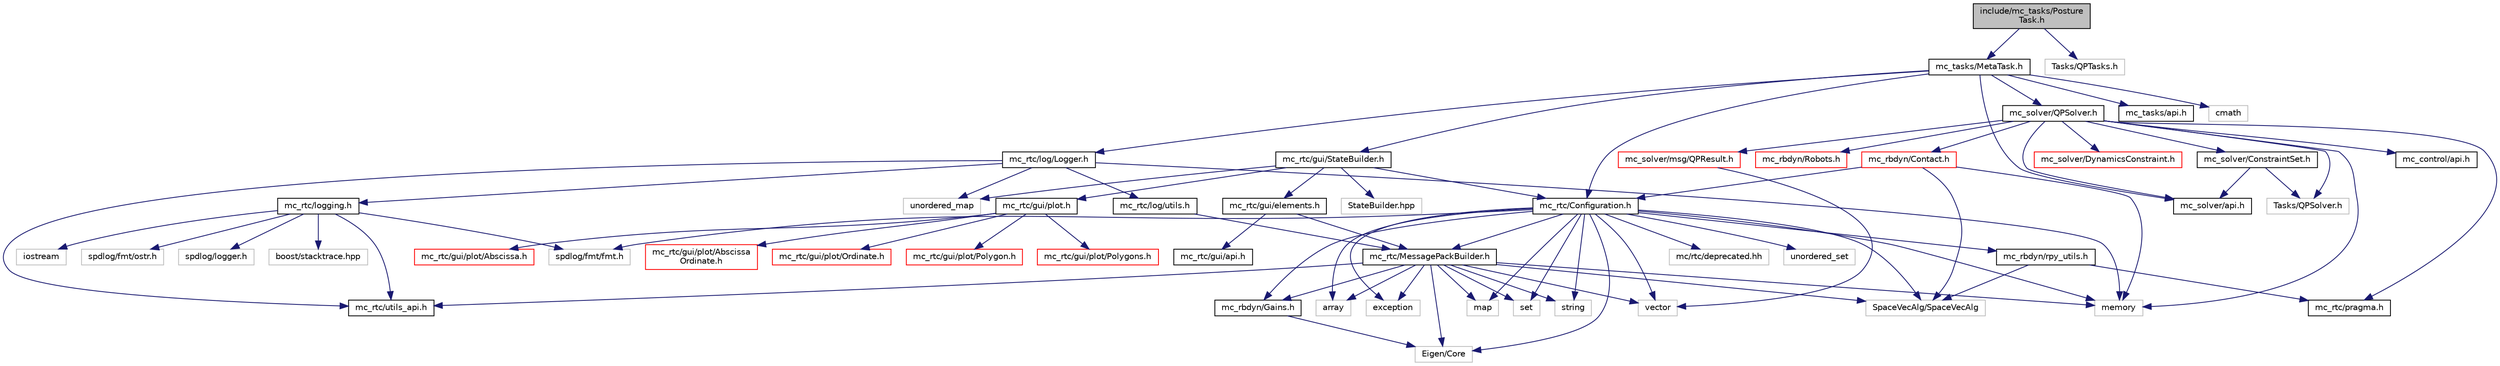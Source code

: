 digraph "include/mc_tasks/PostureTask.h"
{
 // INTERACTIVE_SVG=YES
  edge [fontname="Helvetica",fontsize="10",labelfontname="Helvetica",labelfontsize="10"];
  node [fontname="Helvetica",fontsize="10",shape=record];
  Node0 [label="include/mc_tasks/Posture\lTask.h",height=0.2,width=0.4,color="black", fillcolor="grey75", style="filled", fontcolor="black"];
  Node0 -> Node1 [color="midnightblue",fontsize="10",style="solid",fontname="Helvetica"];
  Node1 [label="mc_tasks/MetaTask.h",height=0.2,width=0.4,color="black", fillcolor="white", style="filled",URL="$MetaTask_8h.html"];
  Node1 -> Node2 [color="midnightblue",fontsize="10",style="solid",fontname="Helvetica"];
  Node2 [label="mc_rtc/Configuration.h",height=0.2,width=0.4,color="black", fillcolor="white", style="filled",URL="$mc__rtc_2Configuration_8h.html"];
  Node2 -> Node3 [color="midnightblue",fontsize="10",style="solid",fontname="Helvetica"];
  Node3 [label="mc_rtc/MessagePackBuilder.h",height=0.2,width=0.4,color="black", fillcolor="white", style="filled",URL="$MessagePackBuilder_8h.html"];
  Node3 -> Node4 [color="midnightblue",fontsize="10",style="solid",fontname="Helvetica"];
  Node4 [label="mc_rtc/utils_api.h",height=0.2,width=0.4,color="black", fillcolor="white", style="filled",URL="$utils__api_8h.html"];
  Node3 -> Node5 [color="midnightblue",fontsize="10",style="solid",fontname="Helvetica"];
  Node5 [label="mc_rbdyn/Gains.h",height=0.2,width=0.4,color="black", fillcolor="white", style="filled",URL="$Gains_8h.html"];
  Node5 -> Node6 [color="midnightblue",fontsize="10",style="solid",fontname="Helvetica"];
  Node6 [label="Eigen/Core",height=0.2,width=0.4,color="grey75", fillcolor="white", style="filled"];
  Node3 -> Node7 [color="midnightblue",fontsize="10",style="solid",fontname="Helvetica"];
  Node7 [label="SpaceVecAlg/SpaceVecAlg",height=0.2,width=0.4,color="grey75", fillcolor="white", style="filled"];
  Node3 -> Node6 [color="midnightblue",fontsize="10",style="solid",fontname="Helvetica"];
  Node3 -> Node8 [color="midnightblue",fontsize="10",style="solid",fontname="Helvetica"];
  Node8 [label="array",height=0.2,width=0.4,color="grey75", fillcolor="white", style="filled"];
  Node3 -> Node9 [color="midnightblue",fontsize="10",style="solid",fontname="Helvetica"];
  Node9 [label="exception",height=0.2,width=0.4,color="grey75", fillcolor="white", style="filled"];
  Node3 -> Node10 [color="midnightblue",fontsize="10",style="solid",fontname="Helvetica"];
  Node10 [label="map",height=0.2,width=0.4,color="grey75", fillcolor="white", style="filled"];
  Node3 -> Node11 [color="midnightblue",fontsize="10",style="solid",fontname="Helvetica"];
  Node11 [label="memory",height=0.2,width=0.4,color="grey75", fillcolor="white", style="filled"];
  Node3 -> Node12 [color="midnightblue",fontsize="10",style="solid",fontname="Helvetica"];
  Node12 [label="set",height=0.2,width=0.4,color="grey75", fillcolor="white", style="filled"];
  Node3 -> Node13 [color="midnightblue",fontsize="10",style="solid",fontname="Helvetica"];
  Node13 [label="string",height=0.2,width=0.4,color="grey75", fillcolor="white", style="filled"];
  Node3 -> Node14 [color="midnightblue",fontsize="10",style="solid",fontname="Helvetica"];
  Node14 [label="vector",height=0.2,width=0.4,color="grey75", fillcolor="white", style="filled"];
  Node2 -> Node15 [color="midnightblue",fontsize="10",style="solid",fontname="Helvetica"];
  Node15 [label="mc/rtc/deprecated.hh",height=0.2,width=0.4,color="grey75", fillcolor="white", style="filled"];
  Node2 -> Node5 [color="midnightblue",fontsize="10",style="solid",fontname="Helvetica"];
  Node2 -> Node16 [color="midnightblue",fontsize="10",style="solid",fontname="Helvetica"];
  Node16 [label="mc_rbdyn/rpy_utils.h",height=0.2,width=0.4,color="black", fillcolor="white", style="filled",URL="$rpy__utils_8h.html"];
  Node16 -> Node17 [color="midnightblue",fontsize="10",style="solid",fontname="Helvetica"];
  Node17 [label="mc_rtc/pragma.h",height=0.2,width=0.4,color="black", fillcolor="white", style="filled",URL="$pragma_8h.html"];
  Node16 -> Node7 [color="midnightblue",fontsize="10",style="solid",fontname="Helvetica"];
  Node2 -> Node7 [color="midnightblue",fontsize="10",style="solid",fontname="Helvetica"];
  Node2 -> Node6 [color="midnightblue",fontsize="10",style="solid",fontname="Helvetica"];
  Node2 -> Node18 [color="midnightblue",fontsize="10",style="solid",fontname="Helvetica"];
  Node18 [label="spdlog/fmt/fmt.h",height=0.2,width=0.4,color="grey75", fillcolor="white", style="filled"];
  Node2 -> Node8 [color="midnightblue",fontsize="10",style="solid",fontname="Helvetica"];
  Node2 -> Node9 [color="midnightblue",fontsize="10",style="solid",fontname="Helvetica"];
  Node2 -> Node10 [color="midnightblue",fontsize="10",style="solid",fontname="Helvetica"];
  Node2 -> Node11 [color="midnightblue",fontsize="10",style="solid",fontname="Helvetica"];
  Node2 -> Node12 [color="midnightblue",fontsize="10",style="solid",fontname="Helvetica"];
  Node2 -> Node13 [color="midnightblue",fontsize="10",style="solid",fontname="Helvetica"];
  Node2 -> Node19 [color="midnightblue",fontsize="10",style="solid",fontname="Helvetica"];
  Node19 [label="unordered_set",height=0.2,width=0.4,color="grey75", fillcolor="white", style="filled"];
  Node2 -> Node14 [color="midnightblue",fontsize="10",style="solid",fontname="Helvetica"];
  Node1 -> Node20 [color="midnightblue",fontsize="10",style="solid",fontname="Helvetica"];
  Node20 [label="mc_rtc/gui/StateBuilder.h",height=0.2,width=0.4,color="black", fillcolor="white", style="filled",URL="$StateBuilder_8h.html"];
  Node20 -> Node2 [color="midnightblue",fontsize="10",style="solid",fontname="Helvetica"];
  Node20 -> Node21 [color="midnightblue",fontsize="10",style="solid",fontname="Helvetica"];
  Node21 [label="mc_rtc/gui/elements.h",height=0.2,width=0.4,color="black", fillcolor="white", style="filled",URL="$elements_8h.html"];
  Node21 -> Node3 [color="midnightblue",fontsize="10",style="solid",fontname="Helvetica"];
  Node21 -> Node22 [color="midnightblue",fontsize="10",style="solid",fontname="Helvetica"];
  Node22 [label="mc_rtc/gui/api.h",height=0.2,width=0.4,color="black", fillcolor="white", style="filled",URL="$mc__rtc_2gui_2api_8h.html"];
  Node20 -> Node23 [color="midnightblue",fontsize="10",style="solid",fontname="Helvetica"];
  Node23 [label="mc_rtc/gui/plot.h",height=0.2,width=0.4,color="black", fillcolor="white", style="filled",URL="$plot_8h.html"];
  Node23 -> Node24 [color="midnightblue",fontsize="10",style="solid",fontname="Helvetica"];
  Node24 [label="mc_rtc/gui/plot/Abscissa.h",height=0.2,width=0.4,color="red", fillcolor="white", style="filled",URL="$Abscissa_8h.html"];
  Node23 -> Node35 [color="midnightblue",fontsize="10",style="solid",fontname="Helvetica"];
  Node35 [label="mc_rtc/gui/plot/Abscissa\lOrdinate.h",height=0.2,width=0.4,color="red", fillcolor="white", style="filled",URL="$AbscissaOrdinate_8h.html"];
  Node23 -> Node36 [color="midnightblue",fontsize="10",style="solid",fontname="Helvetica"];
  Node36 [label="mc_rtc/gui/plot/Ordinate.h",height=0.2,width=0.4,color="red", fillcolor="white", style="filled",URL="$Ordinate_8h.html"];
  Node23 -> Node37 [color="midnightblue",fontsize="10",style="solid",fontname="Helvetica"];
  Node37 [label="mc_rtc/gui/plot/Polygon.h",height=0.2,width=0.4,color="red", fillcolor="white", style="filled",URL="$plot_2Polygon_8h.html"];
  Node23 -> Node38 [color="midnightblue",fontsize="10",style="solid",fontname="Helvetica"];
  Node38 [label="mc_rtc/gui/plot/Polygons.h",height=0.2,width=0.4,color="red", fillcolor="white", style="filled",URL="$Polygons_8h.html"];
  Node20 -> Node39 [color="midnightblue",fontsize="10",style="solid",fontname="Helvetica"];
  Node39 [label="unordered_map",height=0.2,width=0.4,color="grey75", fillcolor="white", style="filled"];
  Node20 -> Node40 [color="midnightblue",fontsize="10",style="solid",fontname="Helvetica"];
  Node40 [label="StateBuilder.hpp",height=0.2,width=0.4,color="grey75", fillcolor="white", style="filled"];
  Node1 -> Node41 [color="midnightblue",fontsize="10",style="solid",fontname="Helvetica"];
  Node41 [label="mc_rtc/log/Logger.h",height=0.2,width=0.4,color="black", fillcolor="white", style="filled",URL="$Logger_8h.html"];
  Node41 -> Node42 [color="midnightblue",fontsize="10",style="solid",fontname="Helvetica"];
  Node42 [label="mc_rtc/log/utils.h",height=0.2,width=0.4,color="black", fillcolor="white", style="filled",URL="$log_2utils_8h.html"];
  Node42 -> Node3 [color="midnightblue",fontsize="10",style="solid",fontname="Helvetica"];
  Node41 -> Node29 [color="midnightblue",fontsize="10",style="solid",fontname="Helvetica"];
  Node29 [label="mc_rtc/logging.h",height=0.2,width=0.4,color="black", fillcolor="white", style="filled",URL="$logging_8h.html"];
  Node29 -> Node4 [color="midnightblue",fontsize="10",style="solid",fontname="Helvetica"];
  Node29 -> Node30 [color="midnightblue",fontsize="10",style="solid",fontname="Helvetica"];
  Node30 [label="iostream",height=0.2,width=0.4,color="grey75", fillcolor="white", style="filled"];
  Node29 -> Node18 [color="midnightblue",fontsize="10",style="solid",fontname="Helvetica"];
  Node29 -> Node31 [color="midnightblue",fontsize="10",style="solid",fontname="Helvetica"];
  Node31 [label="spdlog/fmt/ostr.h",height=0.2,width=0.4,color="grey75", fillcolor="white", style="filled"];
  Node29 -> Node32 [color="midnightblue",fontsize="10",style="solid",fontname="Helvetica"];
  Node32 [label="spdlog/logger.h",height=0.2,width=0.4,color="grey75", fillcolor="white", style="filled"];
  Node29 -> Node33 [color="midnightblue",fontsize="10",style="solid",fontname="Helvetica"];
  Node33 [label="boost/stacktrace.hpp",height=0.2,width=0.4,color="grey75", fillcolor="white", style="filled"];
  Node41 -> Node4 [color="midnightblue",fontsize="10",style="solid",fontname="Helvetica"];
  Node41 -> Node11 [color="midnightblue",fontsize="10",style="solid",fontname="Helvetica"];
  Node41 -> Node39 [color="midnightblue",fontsize="10",style="solid",fontname="Helvetica"];
  Node1 -> Node43 [color="midnightblue",fontsize="10",style="solid",fontname="Helvetica"];
  Node43 [label="mc_solver/QPSolver.h",height=0.2,width=0.4,color="black", fillcolor="white", style="filled",URL="$QPSolver_8h.html"];
  Node43 -> Node44 [color="midnightblue",fontsize="10",style="solid",fontname="Helvetica"];
  Node44 [label="mc_control/api.h",height=0.2,width=0.4,color="black", fillcolor="white", style="filled",URL="$mc__control_2api_8h.html"];
  Node43 -> Node45 [color="midnightblue",fontsize="10",style="solid",fontname="Helvetica"];
  Node45 [label="mc_rbdyn/Contact.h",height=0.2,width=0.4,color="red", fillcolor="white", style="filled",URL="$mc__rbdyn_2Contact_8h.html"];
  Node45 -> Node2 [color="midnightblue",fontsize="10",style="solid",fontname="Helvetica"];
  Node45 -> Node7 [color="midnightblue",fontsize="10",style="solid",fontname="Helvetica"];
  Node45 -> Node11 [color="midnightblue",fontsize="10",style="solid",fontname="Helvetica"];
  Node43 -> Node48 [color="midnightblue",fontsize="10",style="solid",fontname="Helvetica"];
  Node48 [label="mc_rbdyn/Robots.h",height=0.2,width=0.4,color="red", fillcolor="white", style="filled",URL="$Robots_8h.html"];
  Node43 -> Node17 [color="midnightblue",fontsize="10",style="solid",fontname="Helvetica"];
  Node43 -> Node78 [color="midnightblue",fontsize="10",style="solid",fontname="Helvetica"];
  Node78 [label="mc_solver/ConstraintSet.h",height=0.2,width=0.4,color="black", fillcolor="white", style="filled",URL="$ConstraintSet_8h.html"];
  Node78 -> Node79 [color="midnightblue",fontsize="10",style="solid",fontname="Helvetica"];
  Node79 [label="mc_solver/api.h",height=0.2,width=0.4,color="black", fillcolor="white", style="filled",URL="$mc__solver_2api_8h.html"];
  Node78 -> Node80 [color="midnightblue",fontsize="10",style="solid",fontname="Helvetica"];
  Node80 [label="Tasks/QPSolver.h",height=0.2,width=0.4,color="grey75", fillcolor="white", style="filled"];
  Node43 -> Node81 [color="midnightblue",fontsize="10",style="solid",fontname="Helvetica"];
  Node81 [label="mc_solver/DynamicsConstraint.h",height=0.2,width=0.4,color="red", fillcolor="white", style="filled",URL="$DynamicsConstraint_8h.html"];
  Node43 -> Node79 [color="midnightblue",fontsize="10",style="solid",fontname="Helvetica"];
  Node43 -> Node85 [color="midnightblue",fontsize="10",style="solid",fontname="Helvetica"];
  Node85 [label="mc_solver/msg/QPResult.h",height=0.2,width=0.4,color="red", fillcolor="white", style="filled",URL="$QPResult_8h.html"];
  Node85 -> Node14 [color="midnightblue",fontsize="10",style="solid",fontname="Helvetica"];
  Node43 -> Node80 [color="midnightblue",fontsize="10",style="solid",fontname="Helvetica"];
  Node43 -> Node11 [color="midnightblue",fontsize="10",style="solid",fontname="Helvetica"];
  Node1 -> Node79 [color="midnightblue",fontsize="10",style="solid",fontname="Helvetica"];
  Node1 -> Node90 [color="midnightblue",fontsize="10",style="solid",fontname="Helvetica"];
  Node90 [label="mc_tasks/api.h",height=0.2,width=0.4,color="black", fillcolor="white", style="filled",URL="$mc__tasks_2api_8h.html"];
  Node1 -> Node91 [color="midnightblue",fontsize="10",style="solid",fontname="Helvetica"];
  Node91 [label="cmath",height=0.2,width=0.4,color="grey75", fillcolor="white", style="filled"];
  Node0 -> Node92 [color="midnightblue",fontsize="10",style="solid",fontname="Helvetica"];
  Node92 [label="Tasks/QPTasks.h",height=0.2,width=0.4,color="grey75", fillcolor="white", style="filled"];
}
